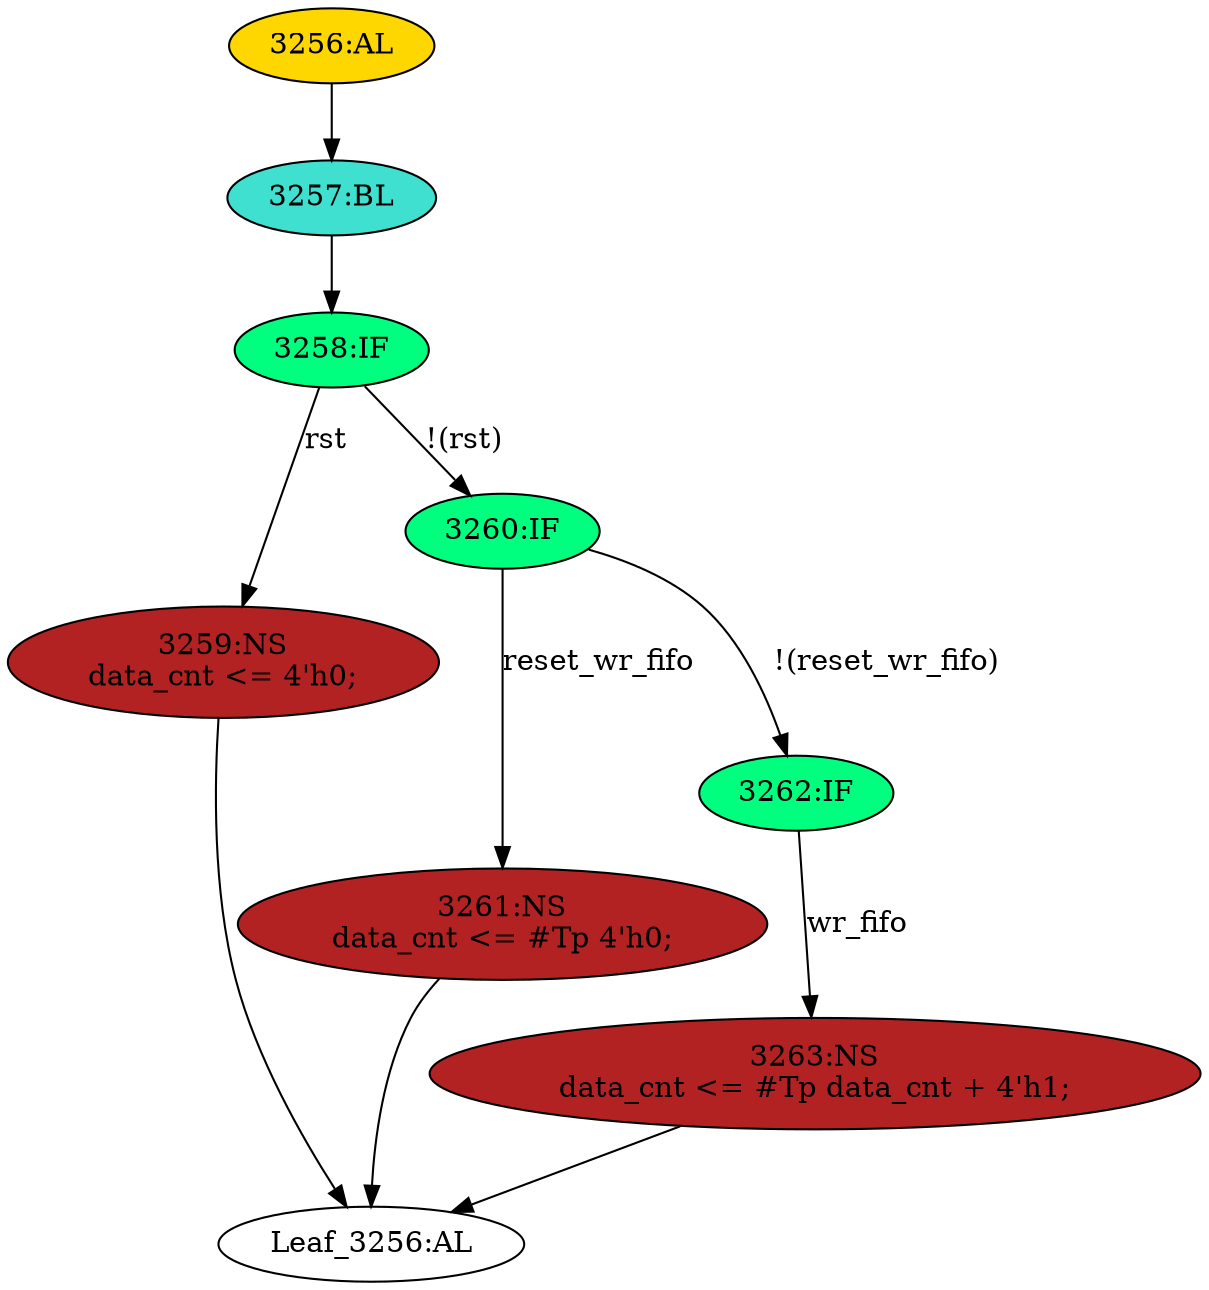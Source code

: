 strict digraph "" {
	node [label="\N"];
	"3258:IF"	 [ast="<pyverilog.vparser.ast.IfStatement object at 0x7f44f694fe50>",
		fillcolor=springgreen,
		label="3258:IF",
		statements="[]",
		style=filled,
		typ=IfStatement];
	"3259:NS"	 [ast="<pyverilog.vparser.ast.NonblockingSubstitution object at 0x7f44f6b1f410>",
		fillcolor=firebrick,
		label="3259:NS
data_cnt <= 4'h0;",
		statements="[<pyverilog.vparser.ast.NonblockingSubstitution object at 0x7f44f6b1f410>]",
		style=filled,
		typ=NonblockingSubstitution];
	"3258:IF" -> "3259:NS"	 [cond="['rst']",
		label=rst,
		lineno=3258];
	"3260:IF"	 [ast="<pyverilog.vparser.ast.IfStatement object at 0x7f44f694fe90>",
		fillcolor=springgreen,
		label="3260:IF",
		statements="[]",
		style=filled,
		typ=IfStatement];
	"3258:IF" -> "3260:IF"	 [cond="['rst']",
		label="!(rst)",
		lineno=3258];
	"3261:NS"	 [ast="<pyverilog.vparser.ast.NonblockingSubstitution object at 0x7f44f6b1f1d0>",
		fillcolor=firebrick,
		label="3261:NS
data_cnt <= #Tp 4'h0;",
		statements="[<pyverilog.vparser.ast.NonblockingSubstitution object at 0x7f44f6b1f1d0>]",
		style=filled,
		typ=NonblockingSubstitution];
	"Leaf_3256:AL"	 [def_var="['data_cnt']",
		label="Leaf_3256:AL"];
	"3261:NS" -> "Leaf_3256:AL"	 [cond="[]",
		lineno=None];
	"3263:NS"	 [ast="<pyverilog.vparser.ast.NonblockingSubstitution object at 0x7f44f694ff10>",
		fillcolor=firebrick,
		label="3263:NS
data_cnt <= #Tp data_cnt + 4'h1;",
		statements="[<pyverilog.vparser.ast.NonblockingSubstitution object at 0x7f44f694ff10>]",
		style=filled,
		typ=NonblockingSubstitution];
	"3263:NS" -> "Leaf_3256:AL"	 [cond="[]",
		lineno=None];
	"3259:NS" -> "Leaf_3256:AL"	 [cond="[]",
		lineno=None];
	"3256:AL"	 [ast="<pyverilog.vparser.ast.Always object at 0x7f44f6b1f590>",
		clk_sens=True,
		fillcolor=gold,
		label="3256:AL",
		sens="['clk', 'rst']",
		statements="[]",
		style=filled,
		typ=Always,
		use_var="['rst', 'data_cnt', 'reset_wr_fifo', 'wr_fifo']"];
	"3257:BL"	 [ast="<pyverilog.vparser.ast.Block object at 0x7f44f6b1f710>",
		fillcolor=turquoise,
		label="3257:BL",
		statements="[]",
		style=filled,
		typ=Block];
	"3256:AL" -> "3257:BL"	 [cond="[]",
		lineno=None];
	"3257:BL" -> "3258:IF"	 [cond="[]",
		lineno=None];
	"3260:IF" -> "3261:NS"	 [cond="['reset_wr_fifo']",
		label=reset_wr_fifo,
		lineno=3260];
	"3262:IF"	 [ast="<pyverilog.vparser.ast.IfStatement object at 0x7f44f694fed0>",
		fillcolor=springgreen,
		label="3262:IF",
		statements="[]",
		style=filled,
		typ=IfStatement];
	"3260:IF" -> "3262:IF"	 [cond="['reset_wr_fifo']",
		label="!(reset_wr_fifo)",
		lineno=3260];
	"3262:IF" -> "3263:NS"	 [cond="['wr_fifo']",
		label=wr_fifo,
		lineno=3262];
}
